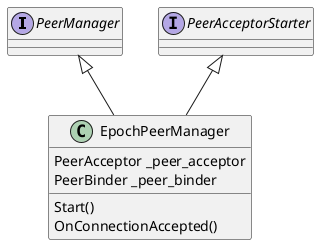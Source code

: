 @startuml

interface PeerManager
interface PeerAcceptorStarter

PeerManager <|-- EpochPeerManager
PeerAcceptorStarter <|-- EpochPeerManager
 
EpochPeerManager : PeerAcceptor _peer_acceptor
EpochPeerManager : PeerBinder _peer_binder

EpochPeerManager : Start()
EpochPeerManager : OnConnectionAccepted()

@enduml